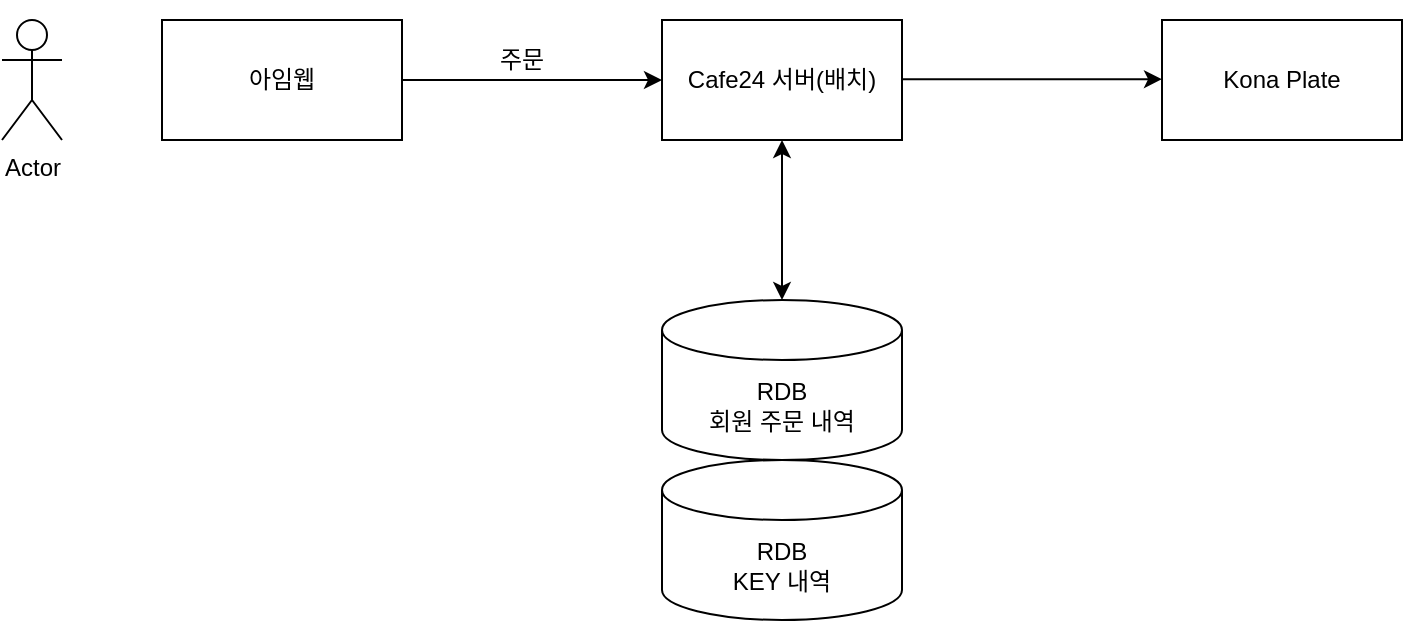 <mxfile version="24.6.4" type="github">
  <diagram name="페이지-1" id="mYAiMUL6yxC3d7TQmhim">
    <mxGraphModel dx="2361" dy="845" grid="1" gridSize="10" guides="1" tooltips="1" connect="1" arrows="1" fold="1" page="1" pageScale="1" pageWidth="827" pageHeight="1169" math="0" shadow="0">
      <root>
        <mxCell id="0" />
        <mxCell id="1" parent="0" />
        <mxCell id="AXq2sYf4gDJCPoPL99Wf-5" value="" style="edgeStyle=orthogonalEdgeStyle;rounded=0;orthogonalLoop=1;jettySize=auto;html=1;entryX=0;entryY=0.5;entryDx=0;entryDy=0;" edge="1" parent="1" source="AXq2sYf4gDJCPoPL99Wf-1" target="AXq2sYf4gDJCPoPL99Wf-2">
          <mxGeometry relative="1" as="geometry">
            <mxPoint x="280.0" y="250" as="targetPoint" />
          </mxGeometry>
        </mxCell>
        <mxCell id="AXq2sYf4gDJCPoPL99Wf-1" value="아임웹" style="rounded=0;whiteSpace=wrap;html=1;" vertex="1" parent="1">
          <mxGeometry x="60" y="220" width="120" height="60" as="geometry" />
        </mxCell>
        <mxCell id="AXq2sYf4gDJCPoPL99Wf-2" value="Cafe24 서버(배치)" style="rounded=0;whiteSpace=wrap;html=1;" vertex="1" parent="1">
          <mxGeometry x="310" y="220" width="120" height="60" as="geometry" />
        </mxCell>
        <mxCell id="AXq2sYf4gDJCPoPL99Wf-3" value="Kona Plate" style="rounded=0;whiteSpace=wrap;html=1;" vertex="1" parent="1">
          <mxGeometry x="560" y="220" width="120" height="60" as="geometry" />
        </mxCell>
        <mxCell id="AXq2sYf4gDJCPoPL99Wf-7" value="" style="edgeStyle=orthogonalEdgeStyle;rounded=0;orthogonalLoop=1;jettySize=auto;html=1;entryX=0;entryY=0.5;entryDx=0;entryDy=0;" edge="1" parent="1">
          <mxGeometry relative="1" as="geometry">
            <mxPoint x="430" y="249.58" as="sourcePoint" />
            <mxPoint x="560" y="249.58" as="targetPoint" />
          </mxGeometry>
        </mxCell>
        <mxCell id="AXq2sYf4gDJCPoPL99Wf-9" value="Actor" style="shape=umlActor;verticalLabelPosition=bottom;verticalAlign=top;html=1;outlineConnect=0;" vertex="1" parent="1">
          <mxGeometry x="-20" y="220" width="30" height="60" as="geometry" />
        </mxCell>
        <mxCell id="AXq2sYf4gDJCPoPL99Wf-10" value="&lt;div&gt;RDB&lt;/div&gt;회원 주문 내역" style="shape=cylinder3;whiteSpace=wrap;html=1;boundedLbl=1;backgroundOutline=1;size=15;" vertex="1" parent="1">
          <mxGeometry x="310" y="360" width="120" height="80" as="geometry" />
        </mxCell>
        <mxCell id="AXq2sYf4gDJCPoPL99Wf-11" value="" style="endArrow=classic;startArrow=classic;html=1;rounded=0;exitX=0.5;exitY=0;exitDx=0;exitDy=0;exitPerimeter=0;entryX=0.5;entryY=1;entryDx=0;entryDy=0;" edge="1" parent="1" source="AXq2sYf4gDJCPoPL99Wf-10" target="AXq2sYf4gDJCPoPL99Wf-2">
          <mxGeometry width="50" height="50" relative="1" as="geometry">
            <mxPoint x="520" y="220" as="sourcePoint" />
            <mxPoint x="570" y="170" as="targetPoint" />
          </mxGeometry>
        </mxCell>
        <mxCell id="AXq2sYf4gDJCPoPL99Wf-12" value="&lt;div&gt;RDB&lt;/div&gt;KEY 내역" style="shape=cylinder3;whiteSpace=wrap;html=1;boundedLbl=1;backgroundOutline=1;size=15;" vertex="1" parent="1">
          <mxGeometry x="310" y="440" width="120" height="80" as="geometry" />
        </mxCell>
        <mxCell id="AXq2sYf4gDJCPoPL99Wf-13" value="주문" style="rounded=0;whiteSpace=wrap;html=1;strokeColor=none;fillColor=none;" vertex="1" parent="1">
          <mxGeometry x="200" y="210" width="80" height="60" as="geometry" />
        </mxCell>
      </root>
    </mxGraphModel>
  </diagram>
</mxfile>
